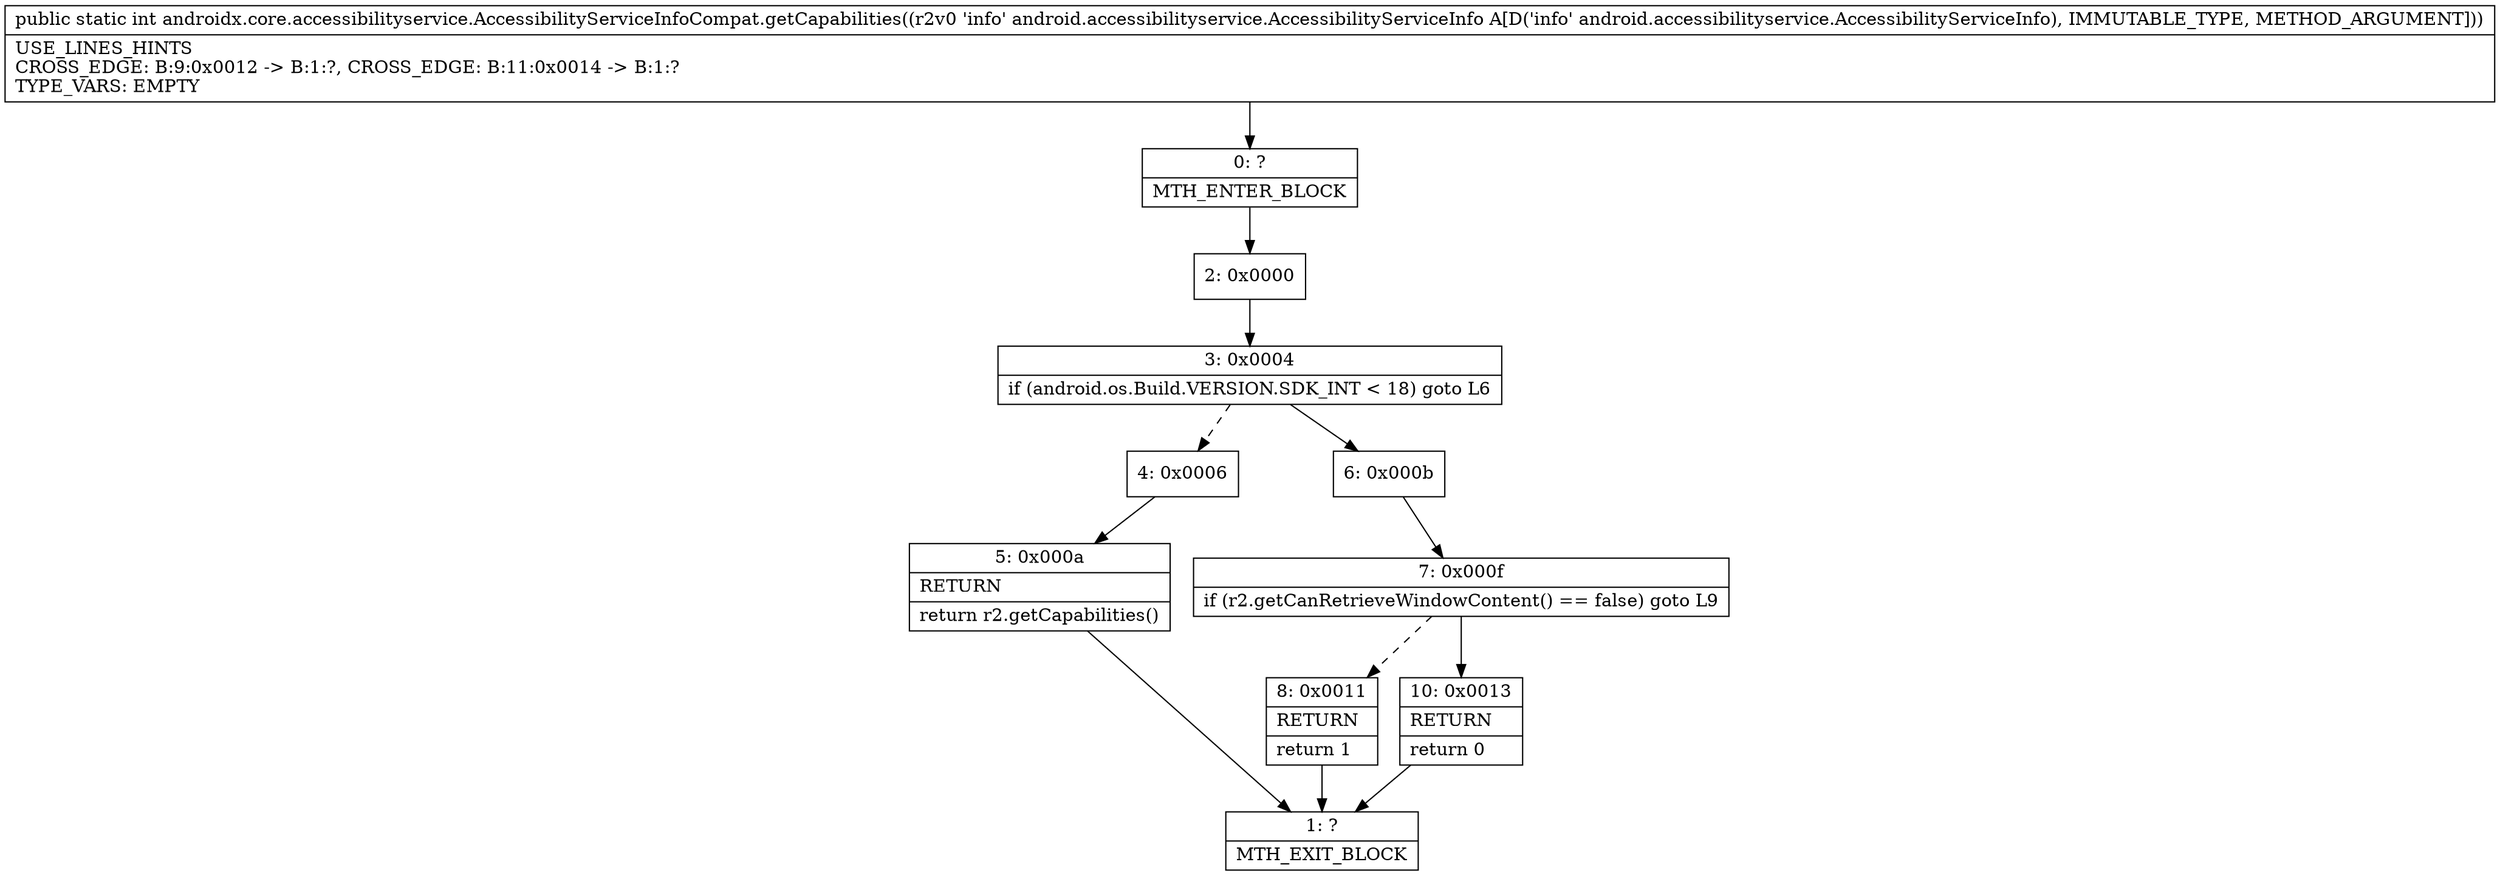 digraph "CFG forandroidx.core.accessibilityservice.AccessibilityServiceInfoCompat.getCapabilities(Landroid\/accessibilityservice\/AccessibilityServiceInfo;)I" {
Node_0 [shape=record,label="{0\:\ ?|MTH_ENTER_BLOCK\l}"];
Node_2 [shape=record,label="{2\:\ 0x0000}"];
Node_3 [shape=record,label="{3\:\ 0x0004|if (android.os.Build.VERSION.SDK_INT \< 18) goto L6\l}"];
Node_4 [shape=record,label="{4\:\ 0x0006}"];
Node_5 [shape=record,label="{5\:\ 0x000a|RETURN\l|return r2.getCapabilities()\l}"];
Node_1 [shape=record,label="{1\:\ ?|MTH_EXIT_BLOCK\l}"];
Node_6 [shape=record,label="{6\:\ 0x000b}"];
Node_7 [shape=record,label="{7\:\ 0x000f|if (r2.getCanRetrieveWindowContent() == false) goto L9\l}"];
Node_8 [shape=record,label="{8\:\ 0x0011|RETURN\l|return 1\l}"];
Node_10 [shape=record,label="{10\:\ 0x0013|RETURN\l|return 0\l}"];
MethodNode[shape=record,label="{public static int androidx.core.accessibilityservice.AccessibilityServiceInfoCompat.getCapabilities((r2v0 'info' android.accessibilityservice.AccessibilityServiceInfo A[D('info' android.accessibilityservice.AccessibilityServiceInfo), IMMUTABLE_TYPE, METHOD_ARGUMENT]))  | USE_LINES_HINTS\lCROSS_EDGE: B:9:0x0012 \-\> B:1:?, CROSS_EDGE: B:11:0x0014 \-\> B:1:?\lTYPE_VARS: EMPTY\l}"];
MethodNode -> Node_0;Node_0 -> Node_2;
Node_2 -> Node_3;
Node_3 -> Node_4[style=dashed];
Node_3 -> Node_6;
Node_4 -> Node_5;
Node_5 -> Node_1;
Node_6 -> Node_7;
Node_7 -> Node_8[style=dashed];
Node_7 -> Node_10;
Node_8 -> Node_1;
Node_10 -> Node_1;
}


